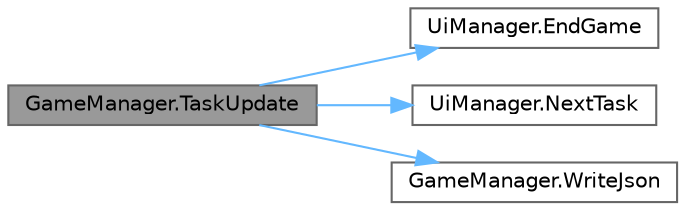 digraph "GameManager.TaskUpdate"
{
 // LATEX_PDF_SIZE
  bgcolor="transparent";
  edge [fontname=Helvetica,fontsize=10,labelfontname=Helvetica,labelfontsize=10];
  node [fontname=Helvetica,fontsize=10,shape=box,height=0.2,width=0.4];
  rankdir="LR";
  Node1 [id="Node000001",label="GameManager.TaskUpdate",height=0.2,width=0.4,color="gray40", fillcolor="grey60", style="filled", fontcolor="black",tooltip=" "];
  Node1 -> Node2 [id="edge1_Node000001_Node000002",color="steelblue1",style="solid",tooltip=" "];
  Node2 [id="Node000002",label="UiManager.EndGame",height=0.2,width=0.4,color="grey40", fillcolor="white", style="filled",URL="$class_ui_manager.html#a871b8f9b277299bcad3e8c78ff634497",tooltip=" "];
  Node1 -> Node3 [id="edge2_Node000001_Node000003",color="steelblue1",style="solid",tooltip=" "];
  Node3 [id="Node000003",label="UiManager.NextTask",height=0.2,width=0.4,color="grey40", fillcolor="white", style="filled",URL="$class_ui_manager.html#a010096df418a1838ae1de9c384823a3e",tooltip=" "];
  Node1 -> Node4 [id="edge3_Node000001_Node000004",color="steelblue1",style="solid",tooltip=" "];
  Node4 [id="Node000004",label="GameManager.WriteJson",height=0.2,width=0.4,color="grey40", fillcolor="white", style="filled",URL="$class_game_manager.html#ae2594ff051763a7f5fcf943d4778b1ca",tooltip="Creat a json file in SteamingAssets with task value."];
}
